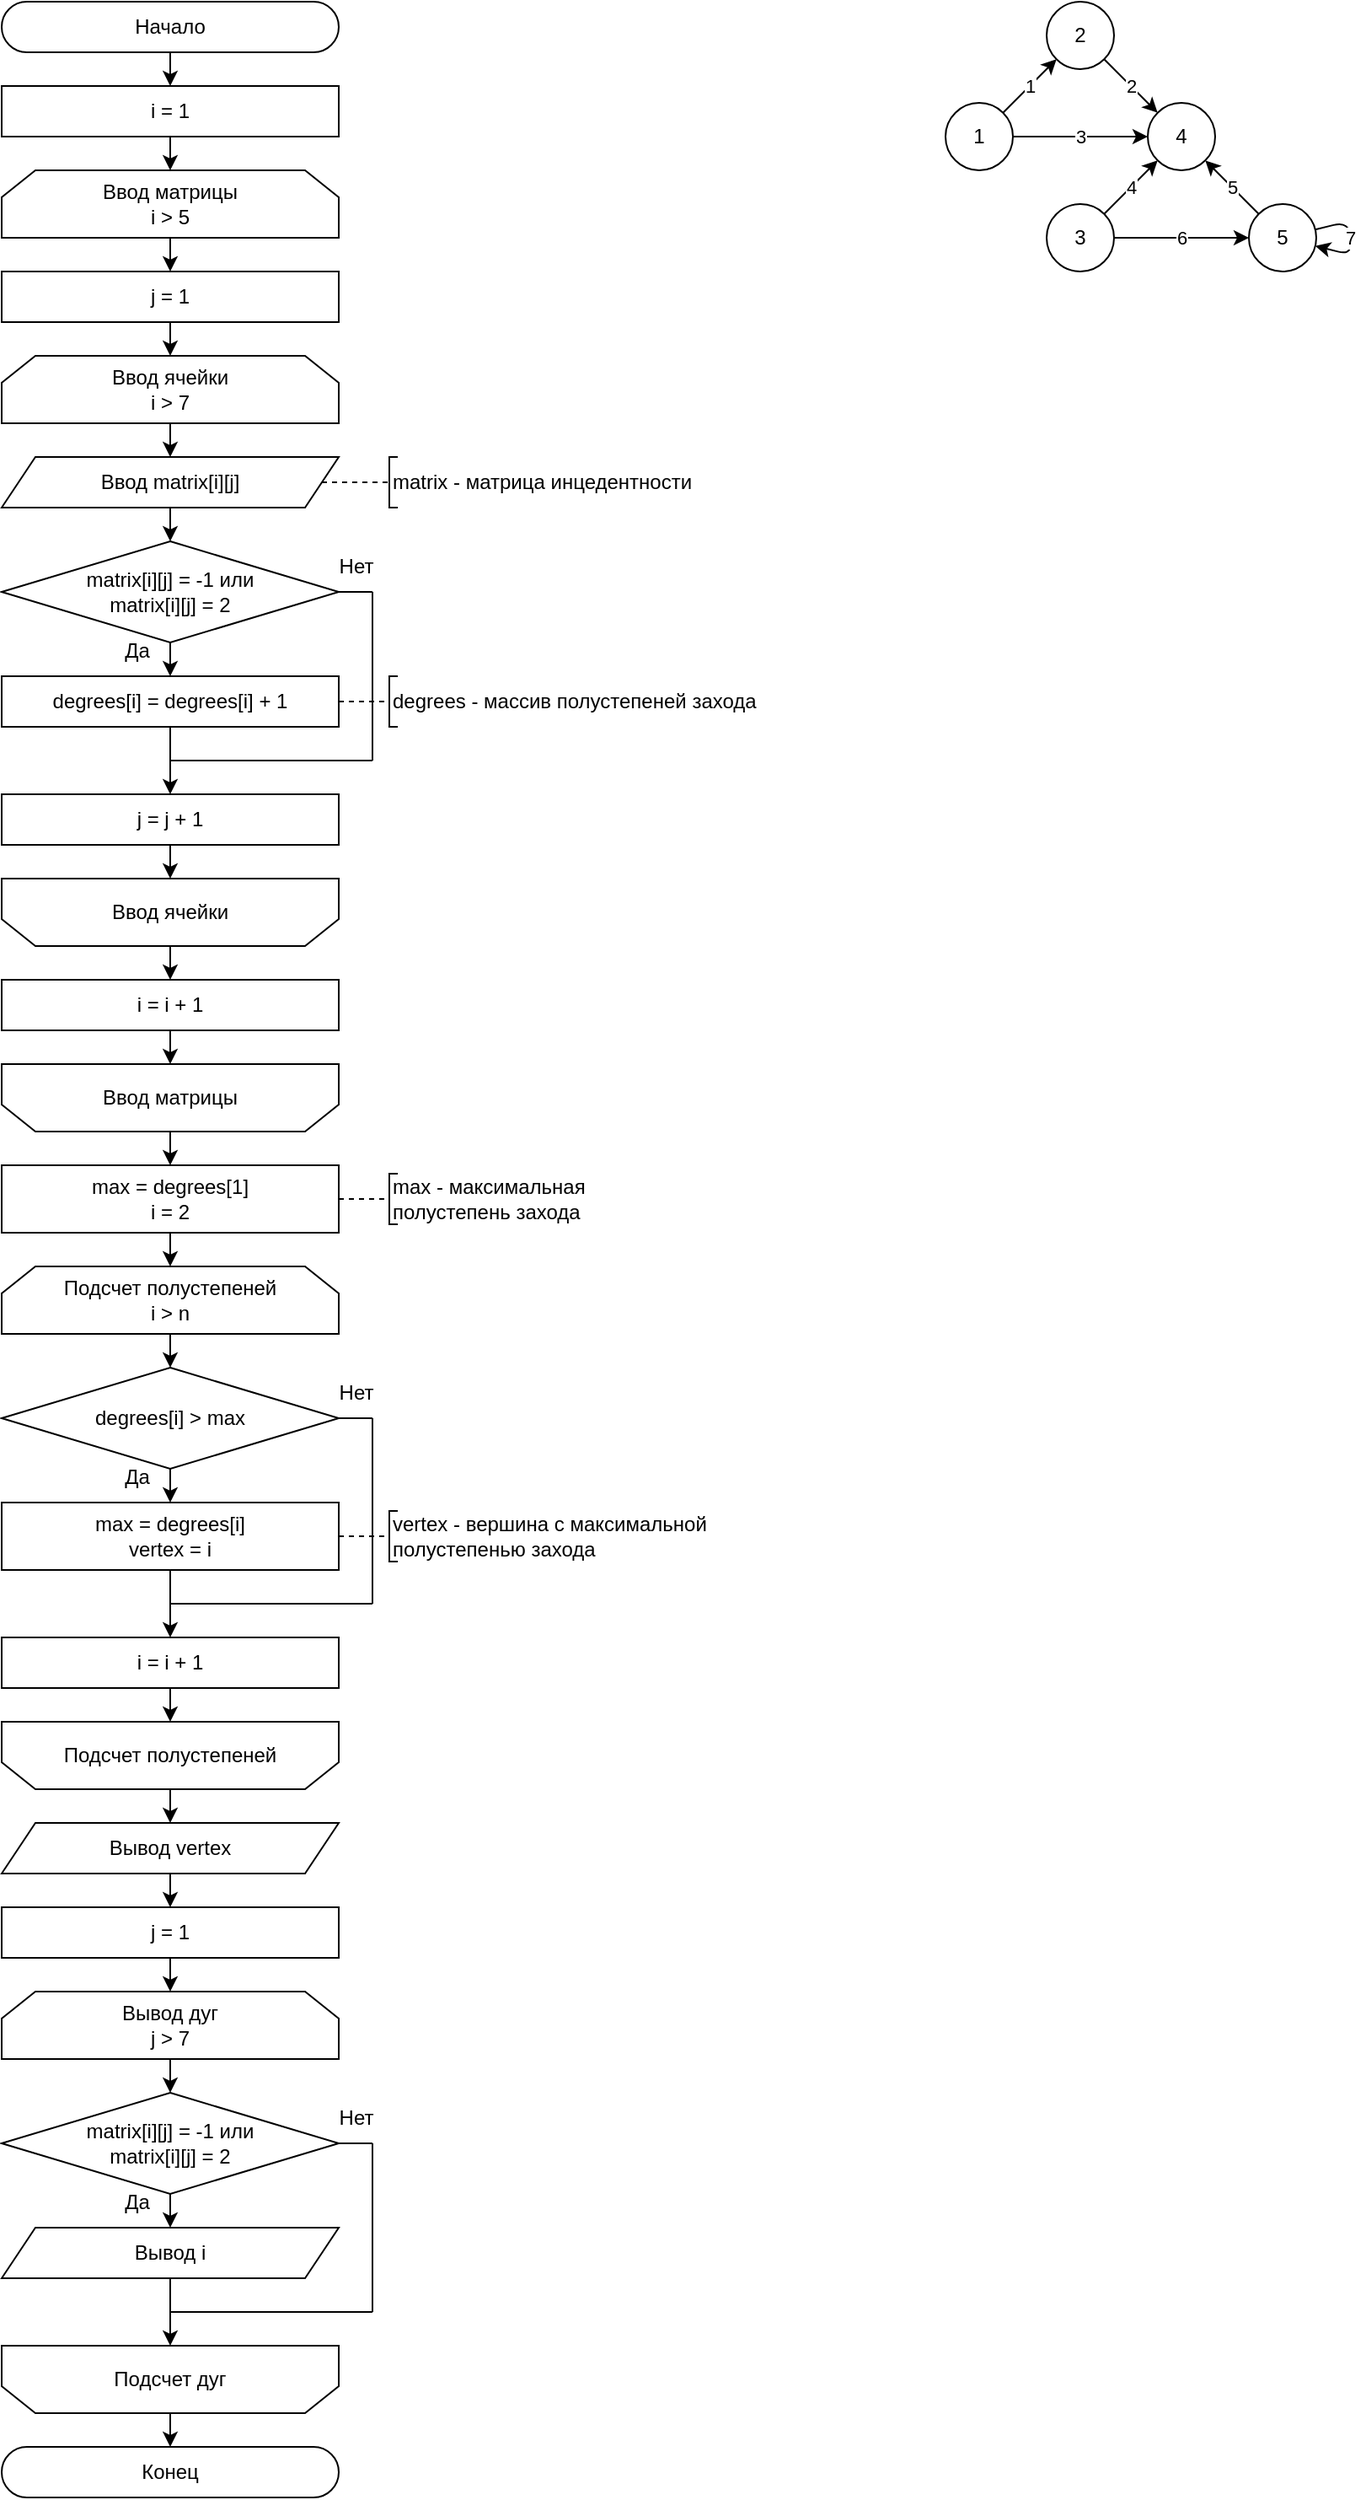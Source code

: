 <mxfile>
    <diagram name="Страница — 1" id="PtERw0xOoVtdUdhSGjrE">
        <mxGraphModel dx="593" dy="1696" grid="1" gridSize="10" guides="1" tooltips="1" connect="1" arrows="1" fold="1" page="1" pageScale="1" pageWidth="827" pageHeight="1169" math="0" shadow="0">
            <root>
                <mxCell id="0"/>
                <mxCell id="1" parent="0"/>
                <mxCell id="79" style="edgeStyle=none;html=1;" parent="1" source="77" target="78" edge="1">
                    <mxGeometry relative="1" as="geometry"/>
                </mxCell>
                <mxCell id="77" value="Начало" style="rounded=1;whiteSpace=wrap;html=1;arcSize=50;" parent="1" vertex="1">
                    <mxGeometry x="10" y="-1160" width="200" height="30" as="geometry"/>
                </mxCell>
                <mxCell id="81" style="edgeStyle=none;html=1;" parent="1" source="78" target="80" edge="1">
                    <mxGeometry relative="1" as="geometry"/>
                </mxCell>
                <mxCell id="78" value="i = 1" style="rounded=0;whiteSpace=wrap;html=1;" parent="1" vertex="1">
                    <mxGeometry x="10" y="-1110" width="200" height="30" as="geometry"/>
                </mxCell>
                <mxCell id="83" style="edgeStyle=none;html=1;" parent="1" source="80" target="82" edge="1">
                    <mxGeometry relative="1" as="geometry"/>
                </mxCell>
                <mxCell id="80" value="Ввод матрицы&lt;br&gt;&lt;div&gt;&lt;font style=&quot;color: rgb(0, 0, 0);&quot;&gt;i &amp;gt; 5&lt;/font&gt;&lt;/div&gt;" style="shape=loopLimit;whiteSpace=wrap;html=1;" parent="1" vertex="1">
                    <mxGeometry x="10" y="-1060" width="200" height="40" as="geometry"/>
                </mxCell>
                <mxCell id="102" style="edgeStyle=none;html=1;" parent="1" source="82" target="101" edge="1">
                    <mxGeometry relative="1" as="geometry"/>
                </mxCell>
                <mxCell id="82" value="j = 1" style="rounded=0;whiteSpace=wrap;html=1;" parent="1" vertex="1">
                    <mxGeometry x="10" y="-1000" width="200" height="30" as="geometry"/>
                </mxCell>
                <mxCell id="89" style="edgeStyle=none;html=1;" parent="1" source="84" target="88" edge="1">
                    <mxGeometry relative="1" as="geometry"/>
                </mxCell>
                <mxCell id="84" value="Ввод matrix[i][j]" style="shape=parallelogram;perimeter=parallelogramPerimeter;whiteSpace=wrap;html=1;fixedSize=1;" parent="1" vertex="1">
                    <mxGeometry x="10" y="-890" width="200" height="30" as="geometry"/>
                </mxCell>
                <mxCell id="86" value="matrix - матрица инцедентности" style="strokeWidth=1;html=1;shape=mxgraph.flowchart.annotation_1;align=left;pointerEvents=1;" parent="1" vertex="1">
                    <mxGeometry x="240" y="-890" width="5" height="30" as="geometry"/>
                </mxCell>
                <mxCell id="87" value="" style="endArrow=none;html=1;rounded=0;entryX=0;entryY=0.5;entryDx=0;entryDy=0;entryPerimeter=0;dashed=1;" parent="1" target="86" edge="1">
                    <mxGeometry width="50" height="50" relative="1" as="geometry">
                        <mxPoint x="200" y="-875" as="sourcePoint"/>
                        <mxPoint x="290" y="-885" as="targetPoint"/>
                    </mxGeometry>
                </mxCell>
                <mxCell id="91" style="edgeStyle=none;html=1;" parent="1" source="88" target="90" edge="1">
                    <mxGeometry relative="1" as="geometry"/>
                </mxCell>
                <mxCell id="88" value="matrix[i][j] = -1 или&lt;div&gt;&lt;font style=&quot;color: rgb(0, 0, 0);&quot;&gt;matrix[i][j] = 2&lt;/font&gt;&lt;/div&gt;" style="rhombus;whiteSpace=wrap;html=1;" parent="1" vertex="1">
                    <mxGeometry x="10" y="-840" width="200" height="60" as="geometry"/>
                </mxCell>
                <mxCell id="95" style="edgeStyle=none;html=1;" parent="1" source="90" target="94" edge="1">
                    <mxGeometry relative="1" as="geometry"/>
                </mxCell>
                <mxCell id="90" value="degrees[i] = degrees[i] + 1" style="rounded=0;whiteSpace=wrap;html=1;" parent="1" vertex="1">
                    <mxGeometry x="10" y="-760" width="200" height="30" as="geometry"/>
                </mxCell>
                <mxCell id="92" value="&lt;span style=&quot;color: rgb(0, 0, 0); text-align: center; text-wrap-mode: wrap;&quot;&gt;degrees&lt;/span&gt;&amp;nbsp;- массив полустепеней захода" style="strokeWidth=1;html=1;shape=mxgraph.flowchart.annotation_1;align=left;pointerEvents=1;" parent="1" vertex="1">
                    <mxGeometry x="240" y="-760" width="5" height="30" as="geometry"/>
                </mxCell>
                <mxCell id="93" value="" style="endArrow=none;html=1;rounded=0;entryX=0;entryY=0.5;entryDx=0;entryDy=0;entryPerimeter=0;dashed=1;" parent="1" target="92" edge="1">
                    <mxGeometry width="50" height="50" relative="1" as="geometry">
                        <mxPoint x="210" y="-745" as="sourcePoint"/>
                        <mxPoint x="290" y="-755" as="targetPoint"/>
                    </mxGeometry>
                </mxCell>
                <mxCell id="105" style="edgeStyle=none;html=1;" parent="1" source="94" target="104" edge="1">
                    <mxGeometry relative="1" as="geometry"/>
                </mxCell>
                <mxCell id="94" value="j = j + 1" style="rounded=0;whiteSpace=wrap;html=1;" parent="1" vertex="1">
                    <mxGeometry x="10" y="-690" width="200" height="30" as="geometry"/>
                </mxCell>
                <mxCell id="97" value="" style="endArrow=none;html=1;entryX=0;entryY=0.5;entryDx=0;entryDy=0;" parent="1" edge="1">
                    <mxGeometry width="50" height="50" relative="1" as="geometry">
                        <mxPoint x="110" y="-710" as="sourcePoint"/>
                        <mxPoint x="230" y="-710" as="targetPoint"/>
                    </mxGeometry>
                </mxCell>
                <mxCell id="98" value="" style="endArrow=none;html=1;" parent="1" edge="1">
                    <mxGeometry width="50" height="50" relative="1" as="geometry">
                        <mxPoint x="230" y="-710" as="sourcePoint"/>
                        <mxPoint x="230" y="-810" as="targetPoint"/>
                    </mxGeometry>
                </mxCell>
                <mxCell id="99" value="Да" style="text;html=1;align=center;verticalAlign=middle;resizable=0;points=[];autosize=1;strokeColor=none;fillColor=none;" parent="1" vertex="1">
                    <mxGeometry x="70" y="-790" width="40" height="30" as="geometry"/>
                </mxCell>
                <mxCell id="100" value="Нет" style="text;html=1;align=center;verticalAlign=middle;resizable=0;points=[];autosize=1;strokeColor=none;fillColor=none;" parent="1" vertex="1">
                    <mxGeometry x="200" y="-840" width="40" height="30" as="geometry"/>
                </mxCell>
                <mxCell id="103" style="edgeStyle=none;html=1;" parent="1" source="101" target="84" edge="1">
                    <mxGeometry relative="1" as="geometry"/>
                </mxCell>
                <mxCell id="101" value="Ввод ячейки&lt;br&gt;&lt;div&gt;&lt;font style=&quot;color: rgb(0, 0, 0);&quot;&gt;i &amp;gt; 7&lt;/font&gt;&lt;/div&gt;" style="shape=loopLimit;whiteSpace=wrap;html=1;" parent="1" vertex="1">
                    <mxGeometry x="10" y="-950" width="200" height="40" as="geometry"/>
                </mxCell>
                <mxCell id="107" style="edgeStyle=none;html=1;" parent="1" source="104" target="106" edge="1">
                    <mxGeometry relative="1" as="geometry"/>
                </mxCell>
                <mxCell id="104" value="&lt;span style=&quot;color: rgb(0, 0, 0);&quot;&gt;Ввод ячейки&lt;/span&gt;" style="shape=loopLimit;whiteSpace=wrap;html=1;direction=west;" parent="1" vertex="1">
                    <mxGeometry x="10" y="-640" width="200" height="40" as="geometry"/>
                </mxCell>
                <mxCell id="109" style="edgeStyle=none;html=1;" parent="1" source="106" target="108" edge="1">
                    <mxGeometry relative="1" as="geometry"/>
                </mxCell>
                <mxCell id="106" value="i = i + 1" style="rounded=0;whiteSpace=wrap;html=1;" parent="1" vertex="1">
                    <mxGeometry x="10" y="-580" width="200" height="30" as="geometry"/>
                </mxCell>
                <mxCell id="111" style="edgeStyle=none;html=1;" parent="1" source="108" target="110" edge="1">
                    <mxGeometry relative="1" as="geometry"/>
                </mxCell>
                <mxCell id="108" value="&lt;span style=&quot;color: rgb(0, 0, 0);&quot;&gt;Ввод матрицы&lt;/span&gt;" style="shape=loopLimit;whiteSpace=wrap;html=1;direction=west;" parent="1" vertex="1">
                    <mxGeometry x="10" y="-530" width="200" height="40" as="geometry"/>
                </mxCell>
                <mxCell id="128" style="edgeStyle=none;html=1;" parent="1" source="110" target="113" edge="1">
                    <mxGeometry relative="1" as="geometry"/>
                </mxCell>
                <mxCell id="110" value="max = degrees[1]&lt;div&gt;&lt;font style=&quot;color: rgb(0, 0, 0);&quot;&gt;i = 2&lt;/font&gt;&lt;/div&gt;" style="rounded=0;whiteSpace=wrap;html=1;" parent="1" vertex="1">
                    <mxGeometry x="10" y="-470" width="200" height="40" as="geometry"/>
                </mxCell>
                <mxCell id="112" style="edgeStyle=none;html=1;" parent="1" source="113" target="115" edge="1">
                    <mxGeometry relative="1" as="geometry"/>
                </mxCell>
                <mxCell id="113" value="Подсчет полустепеней&lt;div&gt;&lt;font style=&quot;color: rgb(0, 0, 0);&quot;&gt;i &amp;gt; n&lt;/font&gt;&lt;/div&gt;" style="shape=loopLimit;whiteSpace=wrap;html=1;" parent="1" vertex="1">
                    <mxGeometry x="10" y="-410" width="200" height="40" as="geometry"/>
                </mxCell>
                <mxCell id="114" style="edgeStyle=none;html=1;" parent="1" source="115" target="117" edge="1">
                    <mxGeometry relative="1" as="geometry"/>
                </mxCell>
                <mxCell id="115" value="degrees[i] &amp;gt; max" style="rhombus;whiteSpace=wrap;html=1;" parent="1" vertex="1">
                    <mxGeometry x="10" y="-350" width="200" height="60" as="geometry"/>
                </mxCell>
                <mxCell id="116" style="edgeStyle=none;html=1;" parent="1" source="117" target="126" edge="1">
                    <mxGeometry relative="1" as="geometry"/>
                </mxCell>
                <mxCell id="117" value="max = degrees[i]&lt;div&gt;&lt;font style=&quot;color: rgb(0, 0, 0);&quot;&gt;vertex = i&lt;/font&gt;&lt;/div&gt;" style="rounded=0;whiteSpace=wrap;html=1;" parent="1" vertex="1">
                    <mxGeometry x="10" y="-270" width="200" height="40" as="geometry"/>
                </mxCell>
                <mxCell id="118" value="Да" style="text;html=1;align=center;verticalAlign=middle;resizable=0;points=[];autosize=1;strokeColor=none;fillColor=none;" parent="1" vertex="1">
                    <mxGeometry x="70" y="-300" width="40" height="30" as="geometry"/>
                </mxCell>
                <mxCell id="151" style="edgeStyle=none;html=1;" parent="1" source="119" target="132" edge="1">
                    <mxGeometry relative="1" as="geometry"/>
                </mxCell>
                <mxCell id="119" value="&lt;span style=&quot;color: rgb(0, 0, 0);&quot;&gt;Подсчет полустепеней&lt;/span&gt;" style="shape=loopLimit;whiteSpace=wrap;html=1;direction=west;" parent="1" vertex="1">
                    <mxGeometry x="10" y="-140" width="200" height="40" as="geometry"/>
                </mxCell>
                <mxCell id="120" value="" style="endArrow=none;html=1;exitX=1;exitY=0.5;exitDx=0;exitDy=0;" parent="1" source="115" edge="1">
                    <mxGeometry width="50" height="50" relative="1" as="geometry">
                        <mxPoint x="140" y="-210" as="sourcePoint"/>
                        <mxPoint x="230" y="-320" as="targetPoint"/>
                    </mxGeometry>
                </mxCell>
                <mxCell id="121" value="" style="endArrow=none;html=1;exitX=1;exitY=0.5;exitDx=0;exitDy=0;" parent="1" edge="1">
                    <mxGeometry width="50" height="50" relative="1" as="geometry">
                        <mxPoint x="110" y="-210" as="sourcePoint"/>
                        <mxPoint x="230" y="-210" as="targetPoint"/>
                    </mxGeometry>
                </mxCell>
                <mxCell id="122" value="" style="endArrow=none;html=1;" parent="1" edge="1">
                    <mxGeometry width="50" height="50" relative="1" as="geometry">
                        <mxPoint x="230" y="-320" as="sourcePoint"/>
                        <mxPoint x="230" y="-210" as="targetPoint"/>
                    </mxGeometry>
                </mxCell>
                <mxCell id="123" value="vertex - вершина с максимальной&amp;nbsp;&lt;div&gt;&lt;font style=&quot;color: rgb(0, 0, 0);&quot;&gt;полустепенью захода&lt;/font&gt;&lt;/div&gt;" style="strokeWidth=1;html=1;shape=mxgraph.flowchart.annotation_1;align=left;pointerEvents=1;" parent="1" vertex="1">
                    <mxGeometry x="240" y="-265" width="5" height="30" as="geometry"/>
                </mxCell>
                <mxCell id="124" value="" style="endArrow=none;html=1;rounded=0;entryX=0;entryY=0.5;entryDx=0;entryDy=0;entryPerimeter=0;dashed=1;" parent="1" target="123" edge="1">
                    <mxGeometry width="50" height="50" relative="1" as="geometry">
                        <mxPoint x="210" y="-250" as="sourcePoint"/>
                        <mxPoint x="290" y="-260" as="targetPoint"/>
                    </mxGeometry>
                </mxCell>
                <mxCell id="125" style="edgeStyle=none;html=1;" parent="1" source="126" target="119" edge="1">
                    <mxGeometry relative="1" as="geometry"/>
                </mxCell>
                <mxCell id="126" value="i = i + 1" style="rounded=0;whiteSpace=wrap;html=1;" parent="1" vertex="1">
                    <mxGeometry x="10" y="-190" width="200" height="30" as="geometry"/>
                </mxCell>
                <mxCell id="127" value="Нет" style="text;html=1;align=center;verticalAlign=middle;resizable=0;points=[];autosize=1;strokeColor=none;fillColor=none;" parent="1" vertex="1">
                    <mxGeometry x="200" y="-350" width="40" height="30" as="geometry"/>
                </mxCell>
                <mxCell id="129" value="max - максимальная&lt;div&gt;&lt;font style=&quot;color: rgb(0, 0, 0);&quot;&gt;полустепень захода&lt;/font&gt;&lt;/div&gt;" style="strokeWidth=1;html=1;shape=mxgraph.flowchart.annotation_1;align=left;pointerEvents=1;" parent="1" vertex="1">
                    <mxGeometry x="240" y="-465" width="5" height="30" as="geometry"/>
                </mxCell>
                <mxCell id="130" value="" style="endArrow=none;html=1;rounded=0;entryX=0;entryY=0.5;entryDx=0;entryDy=0;entryPerimeter=0;dashed=1;" parent="1" target="129" edge="1">
                    <mxGeometry width="50" height="50" relative="1" as="geometry">
                        <mxPoint x="210" y="-450" as="sourcePoint"/>
                        <mxPoint x="290" y="-460" as="targetPoint"/>
                    </mxGeometry>
                </mxCell>
                <mxCell id="131" style="edgeStyle=none;html=1;" parent="1" source="132" target="134" edge="1">
                    <mxGeometry relative="1" as="geometry"/>
                </mxCell>
                <mxCell id="132" value="Вывод vertex" style="shape=parallelogram;perimeter=parallelogramPerimeter;whiteSpace=wrap;html=1;fixedSize=1;" parent="1" vertex="1">
                    <mxGeometry x="10" y="-80" width="200" height="30" as="geometry"/>
                </mxCell>
                <mxCell id="133" style="edgeStyle=none;html=1;" parent="1" source="134" target="136" edge="1">
                    <mxGeometry relative="1" as="geometry"/>
                </mxCell>
                <mxCell id="134" value="j = 1" style="rounded=0;whiteSpace=wrap;html=1;" parent="1" vertex="1">
                    <mxGeometry x="10" y="-30" width="200" height="30" as="geometry"/>
                </mxCell>
                <mxCell id="153" style="edgeStyle=none;html=1;" parent="1" source="136" target="152" edge="1">
                    <mxGeometry relative="1" as="geometry"/>
                </mxCell>
                <mxCell id="136" value="Вывод дуг&lt;br&gt;&lt;div&gt;&lt;font style=&quot;color: rgb(0, 0, 0);&quot;&gt;j &amp;gt; 7&lt;/font&gt;&lt;/div&gt;" style="shape=loopLimit;whiteSpace=wrap;html=1;" parent="1" vertex="1">
                    <mxGeometry x="10" y="20" width="200" height="40" as="geometry"/>
                </mxCell>
                <mxCell id="155" style="edgeStyle=none;html=1;" parent="1" source="152" target="154" edge="1">
                    <mxGeometry relative="1" as="geometry"/>
                </mxCell>
                <mxCell id="152" value="matrix[i][j] = -1 или&lt;div&gt;&lt;font style=&quot;color: rgb(0, 0, 0);&quot;&gt;matrix[i][j] = 2&lt;/font&gt;&lt;/div&gt;" style="rhombus;whiteSpace=wrap;html=1;" parent="1" vertex="1">
                    <mxGeometry x="10" y="80" width="200" height="60" as="geometry"/>
                </mxCell>
                <mxCell id="159" style="edgeStyle=none;html=1;" parent="1" source="154" target="158" edge="1">
                    <mxGeometry relative="1" as="geometry"/>
                </mxCell>
                <mxCell id="154" value="Вывод i" style="shape=parallelogram;perimeter=parallelogramPerimeter;whiteSpace=wrap;html=1;fixedSize=1;" parent="1" vertex="1">
                    <mxGeometry x="10" y="160" width="200" height="30" as="geometry"/>
                </mxCell>
                <mxCell id="156" value="Да" style="text;html=1;align=center;verticalAlign=middle;resizable=0;points=[];autosize=1;strokeColor=none;fillColor=none;" parent="1" vertex="1">
                    <mxGeometry x="70" y="130" width="40" height="30" as="geometry"/>
                </mxCell>
                <mxCell id="157" value="" style="endArrow=none;html=1;exitX=1;exitY=0.5;exitDx=0;exitDy=0;" parent="1" source="88" edge="1">
                    <mxGeometry width="50" height="50" relative="1" as="geometry">
                        <mxPoint x="210" y="-770" as="sourcePoint"/>
                        <mxPoint x="230" y="-810" as="targetPoint"/>
                    </mxGeometry>
                </mxCell>
                <mxCell id="165" style="edgeStyle=none;html=1;" parent="1" source="158" target="164" edge="1">
                    <mxGeometry relative="1" as="geometry"/>
                </mxCell>
                <mxCell id="158" value="&lt;span style=&quot;color: rgb(0, 0, 0);&quot;&gt;Подсчет дуг&lt;/span&gt;" style="shape=loopLimit;whiteSpace=wrap;html=1;direction=west;" parent="1" vertex="1">
                    <mxGeometry x="10" y="230" width="200" height="40" as="geometry"/>
                </mxCell>
                <mxCell id="160" value="" style="endArrow=none;html=1;" parent="1" edge="1">
                    <mxGeometry width="50" height="50" relative="1" as="geometry">
                        <mxPoint x="110" y="210" as="sourcePoint"/>
                        <mxPoint x="230" y="210" as="targetPoint"/>
                    </mxGeometry>
                </mxCell>
                <mxCell id="161" value="" style="endArrow=none;html=1;exitX=1;exitY=0.5;exitDx=0;exitDy=0;" parent="1" source="152" edge="1">
                    <mxGeometry width="50" height="50" relative="1" as="geometry">
                        <mxPoint x="220" y="120" as="sourcePoint"/>
                        <mxPoint x="230" y="110" as="targetPoint"/>
                    </mxGeometry>
                </mxCell>
                <mxCell id="162" value="" style="endArrow=none;html=1;" parent="1" edge="1">
                    <mxGeometry width="50" height="50" relative="1" as="geometry">
                        <mxPoint x="230" y="210" as="sourcePoint"/>
                        <mxPoint x="230" y="110" as="targetPoint"/>
                    </mxGeometry>
                </mxCell>
                <mxCell id="163" value="Нет" style="text;html=1;align=center;verticalAlign=middle;resizable=0;points=[];autosize=1;strokeColor=none;fillColor=none;" parent="1" vertex="1">
                    <mxGeometry x="200" y="80" width="40" height="30" as="geometry"/>
                </mxCell>
                <mxCell id="164" value="Конец" style="rounded=1;whiteSpace=wrap;html=1;arcSize=50;" parent="1" vertex="1">
                    <mxGeometry x="10" y="290" width="200" height="30" as="geometry"/>
                </mxCell>
                <mxCell id="169" value="1" style="edgeStyle=none;html=1;" edge="1" parent="1" source="166" target="168">
                    <mxGeometry relative="1" as="geometry"/>
                </mxCell>
                <mxCell id="170" value="3" style="edgeStyle=none;html=1;" edge="1" parent="1" source="166" target="167">
                    <mxGeometry relative="1" as="geometry"/>
                </mxCell>
                <mxCell id="166" value="1" style="ellipse;whiteSpace=wrap;html=1;aspect=fixed;" vertex="1" parent="1">
                    <mxGeometry x="570" y="-1100" width="40" height="40" as="geometry"/>
                </mxCell>
                <mxCell id="167" value="4" style="ellipse;whiteSpace=wrap;html=1;aspect=fixed;" vertex="1" parent="1">
                    <mxGeometry x="690" y="-1100" width="40" height="40" as="geometry"/>
                </mxCell>
                <mxCell id="171" value="2" style="edgeStyle=none;html=1;" edge="1" parent="1" source="168" target="167">
                    <mxGeometry relative="1" as="geometry"/>
                </mxCell>
                <mxCell id="168" value="2" style="ellipse;whiteSpace=wrap;html=1;aspect=fixed;" vertex="1" parent="1">
                    <mxGeometry x="630" y="-1160" width="40" height="40" as="geometry"/>
                </mxCell>
                <mxCell id="175" value="4" style="edgeStyle=none;html=1;" edge="1" parent="1" source="172" target="167">
                    <mxGeometry relative="1" as="geometry"/>
                </mxCell>
                <mxCell id="176" value="6" style="edgeStyle=none;html=1;" edge="1" parent="1" source="172" target="174">
                    <mxGeometry relative="1" as="geometry"/>
                </mxCell>
                <mxCell id="172" value="3" style="ellipse;whiteSpace=wrap;html=1;aspect=fixed;" vertex="1" parent="1">
                    <mxGeometry x="630" y="-1040" width="40" height="40" as="geometry"/>
                </mxCell>
                <mxCell id="177" value="5" style="edgeStyle=none;html=1;" edge="1" parent="1" source="174" target="167">
                    <mxGeometry relative="1" as="geometry"/>
                </mxCell>
                <mxCell id="174" value="5" style="ellipse;whiteSpace=wrap;html=1;aspect=fixed;" vertex="1" parent="1">
                    <mxGeometry x="750" y="-1040" width="40" height="40" as="geometry"/>
                </mxCell>
                <mxCell id="180" value="7" style="edgeStyle=none;html=1;" edge="1" parent="1" source="174" target="174">
                    <mxGeometry relative="1" as="geometry"/>
                </mxCell>
            </root>
        </mxGraphModel>
    </diagram>
</mxfile>